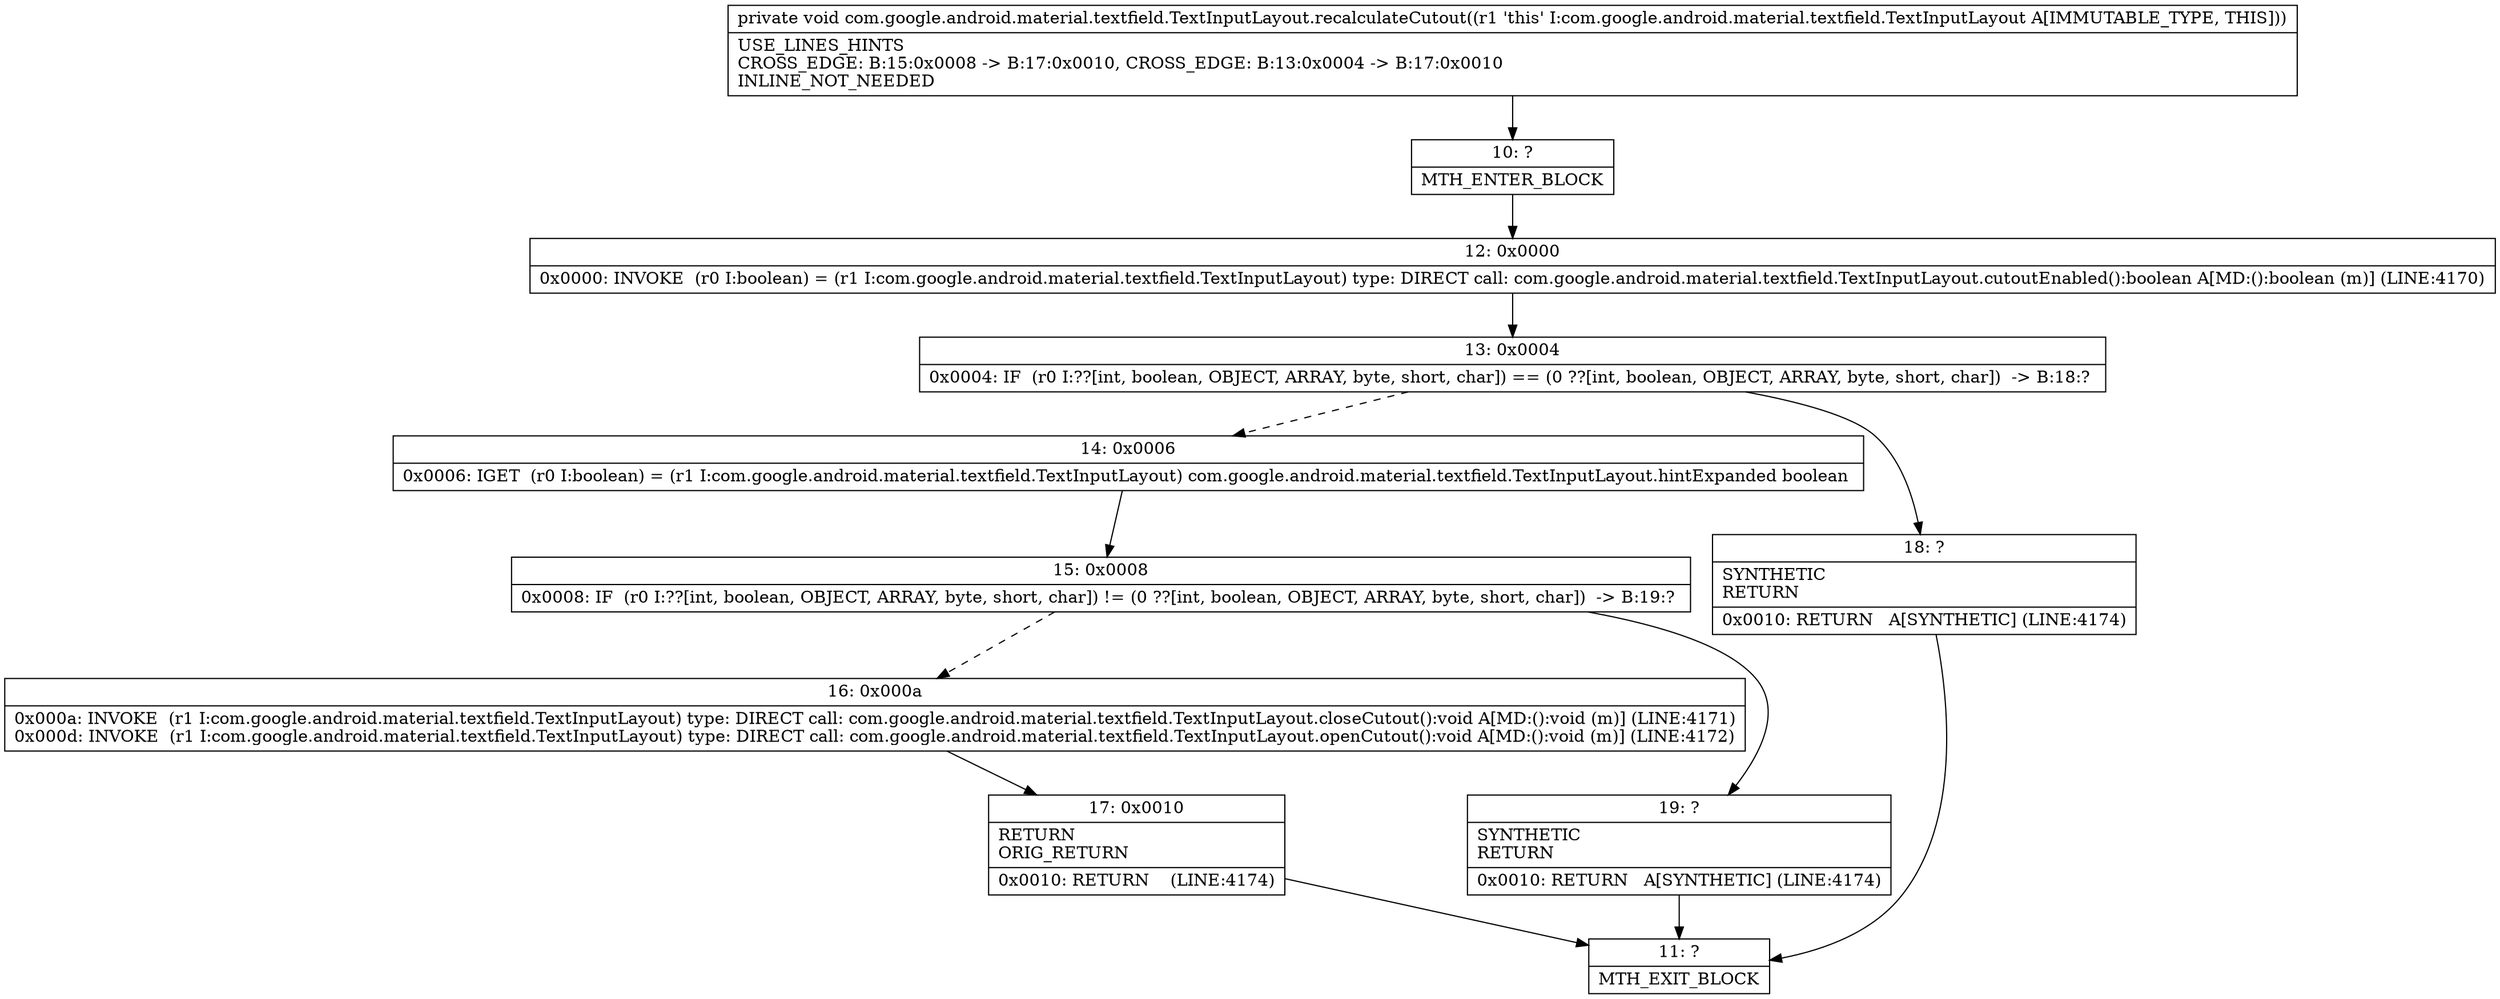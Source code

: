 digraph "CFG forcom.google.android.material.textfield.TextInputLayout.recalculateCutout()V" {
Node_10 [shape=record,label="{10\:\ ?|MTH_ENTER_BLOCK\l}"];
Node_12 [shape=record,label="{12\:\ 0x0000|0x0000: INVOKE  (r0 I:boolean) = (r1 I:com.google.android.material.textfield.TextInputLayout) type: DIRECT call: com.google.android.material.textfield.TextInputLayout.cutoutEnabled():boolean A[MD:():boolean (m)] (LINE:4170)\l}"];
Node_13 [shape=record,label="{13\:\ 0x0004|0x0004: IF  (r0 I:??[int, boolean, OBJECT, ARRAY, byte, short, char]) == (0 ??[int, boolean, OBJECT, ARRAY, byte, short, char])  \-\> B:18:? \l}"];
Node_14 [shape=record,label="{14\:\ 0x0006|0x0006: IGET  (r0 I:boolean) = (r1 I:com.google.android.material.textfield.TextInputLayout) com.google.android.material.textfield.TextInputLayout.hintExpanded boolean \l}"];
Node_15 [shape=record,label="{15\:\ 0x0008|0x0008: IF  (r0 I:??[int, boolean, OBJECT, ARRAY, byte, short, char]) != (0 ??[int, boolean, OBJECT, ARRAY, byte, short, char])  \-\> B:19:? \l}"];
Node_16 [shape=record,label="{16\:\ 0x000a|0x000a: INVOKE  (r1 I:com.google.android.material.textfield.TextInputLayout) type: DIRECT call: com.google.android.material.textfield.TextInputLayout.closeCutout():void A[MD:():void (m)] (LINE:4171)\l0x000d: INVOKE  (r1 I:com.google.android.material.textfield.TextInputLayout) type: DIRECT call: com.google.android.material.textfield.TextInputLayout.openCutout():void A[MD:():void (m)] (LINE:4172)\l}"];
Node_17 [shape=record,label="{17\:\ 0x0010|RETURN\lORIG_RETURN\l|0x0010: RETURN    (LINE:4174)\l}"];
Node_11 [shape=record,label="{11\:\ ?|MTH_EXIT_BLOCK\l}"];
Node_19 [shape=record,label="{19\:\ ?|SYNTHETIC\lRETURN\l|0x0010: RETURN   A[SYNTHETIC] (LINE:4174)\l}"];
Node_18 [shape=record,label="{18\:\ ?|SYNTHETIC\lRETURN\l|0x0010: RETURN   A[SYNTHETIC] (LINE:4174)\l}"];
MethodNode[shape=record,label="{private void com.google.android.material.textfield.TextInputLayout.recalculateCutout((r1 'this' I:com.google.android.material.textfield.TextInputLayout A[IMMUTABLE_TYPE, THIS]))  | USE_LINES_HINTS\lCROSS_EDGE: B:15:0x0008 \-\> B:17:0x0010, CROSS_EDGE: B:13:0x0004 \-\> B:17:0x0010\lINLINE_NOT_NEEDED\l}"];
MethodNode -> Node_10;Node_10 -> Node_12;
Node_12 -> Node_13;
Node_13 -> Node_14[style=dashed];
Node_13 -> Node_18;
Node_14 -> Node_15;
Node_15 -> Node_16[style=dashed];
Node_15 -> Node_19;
Node_16 -> Node_17;
Node_17 -> Node_11;
Node_19 -> Node_11;
Node_18 -> Node_11;
}

